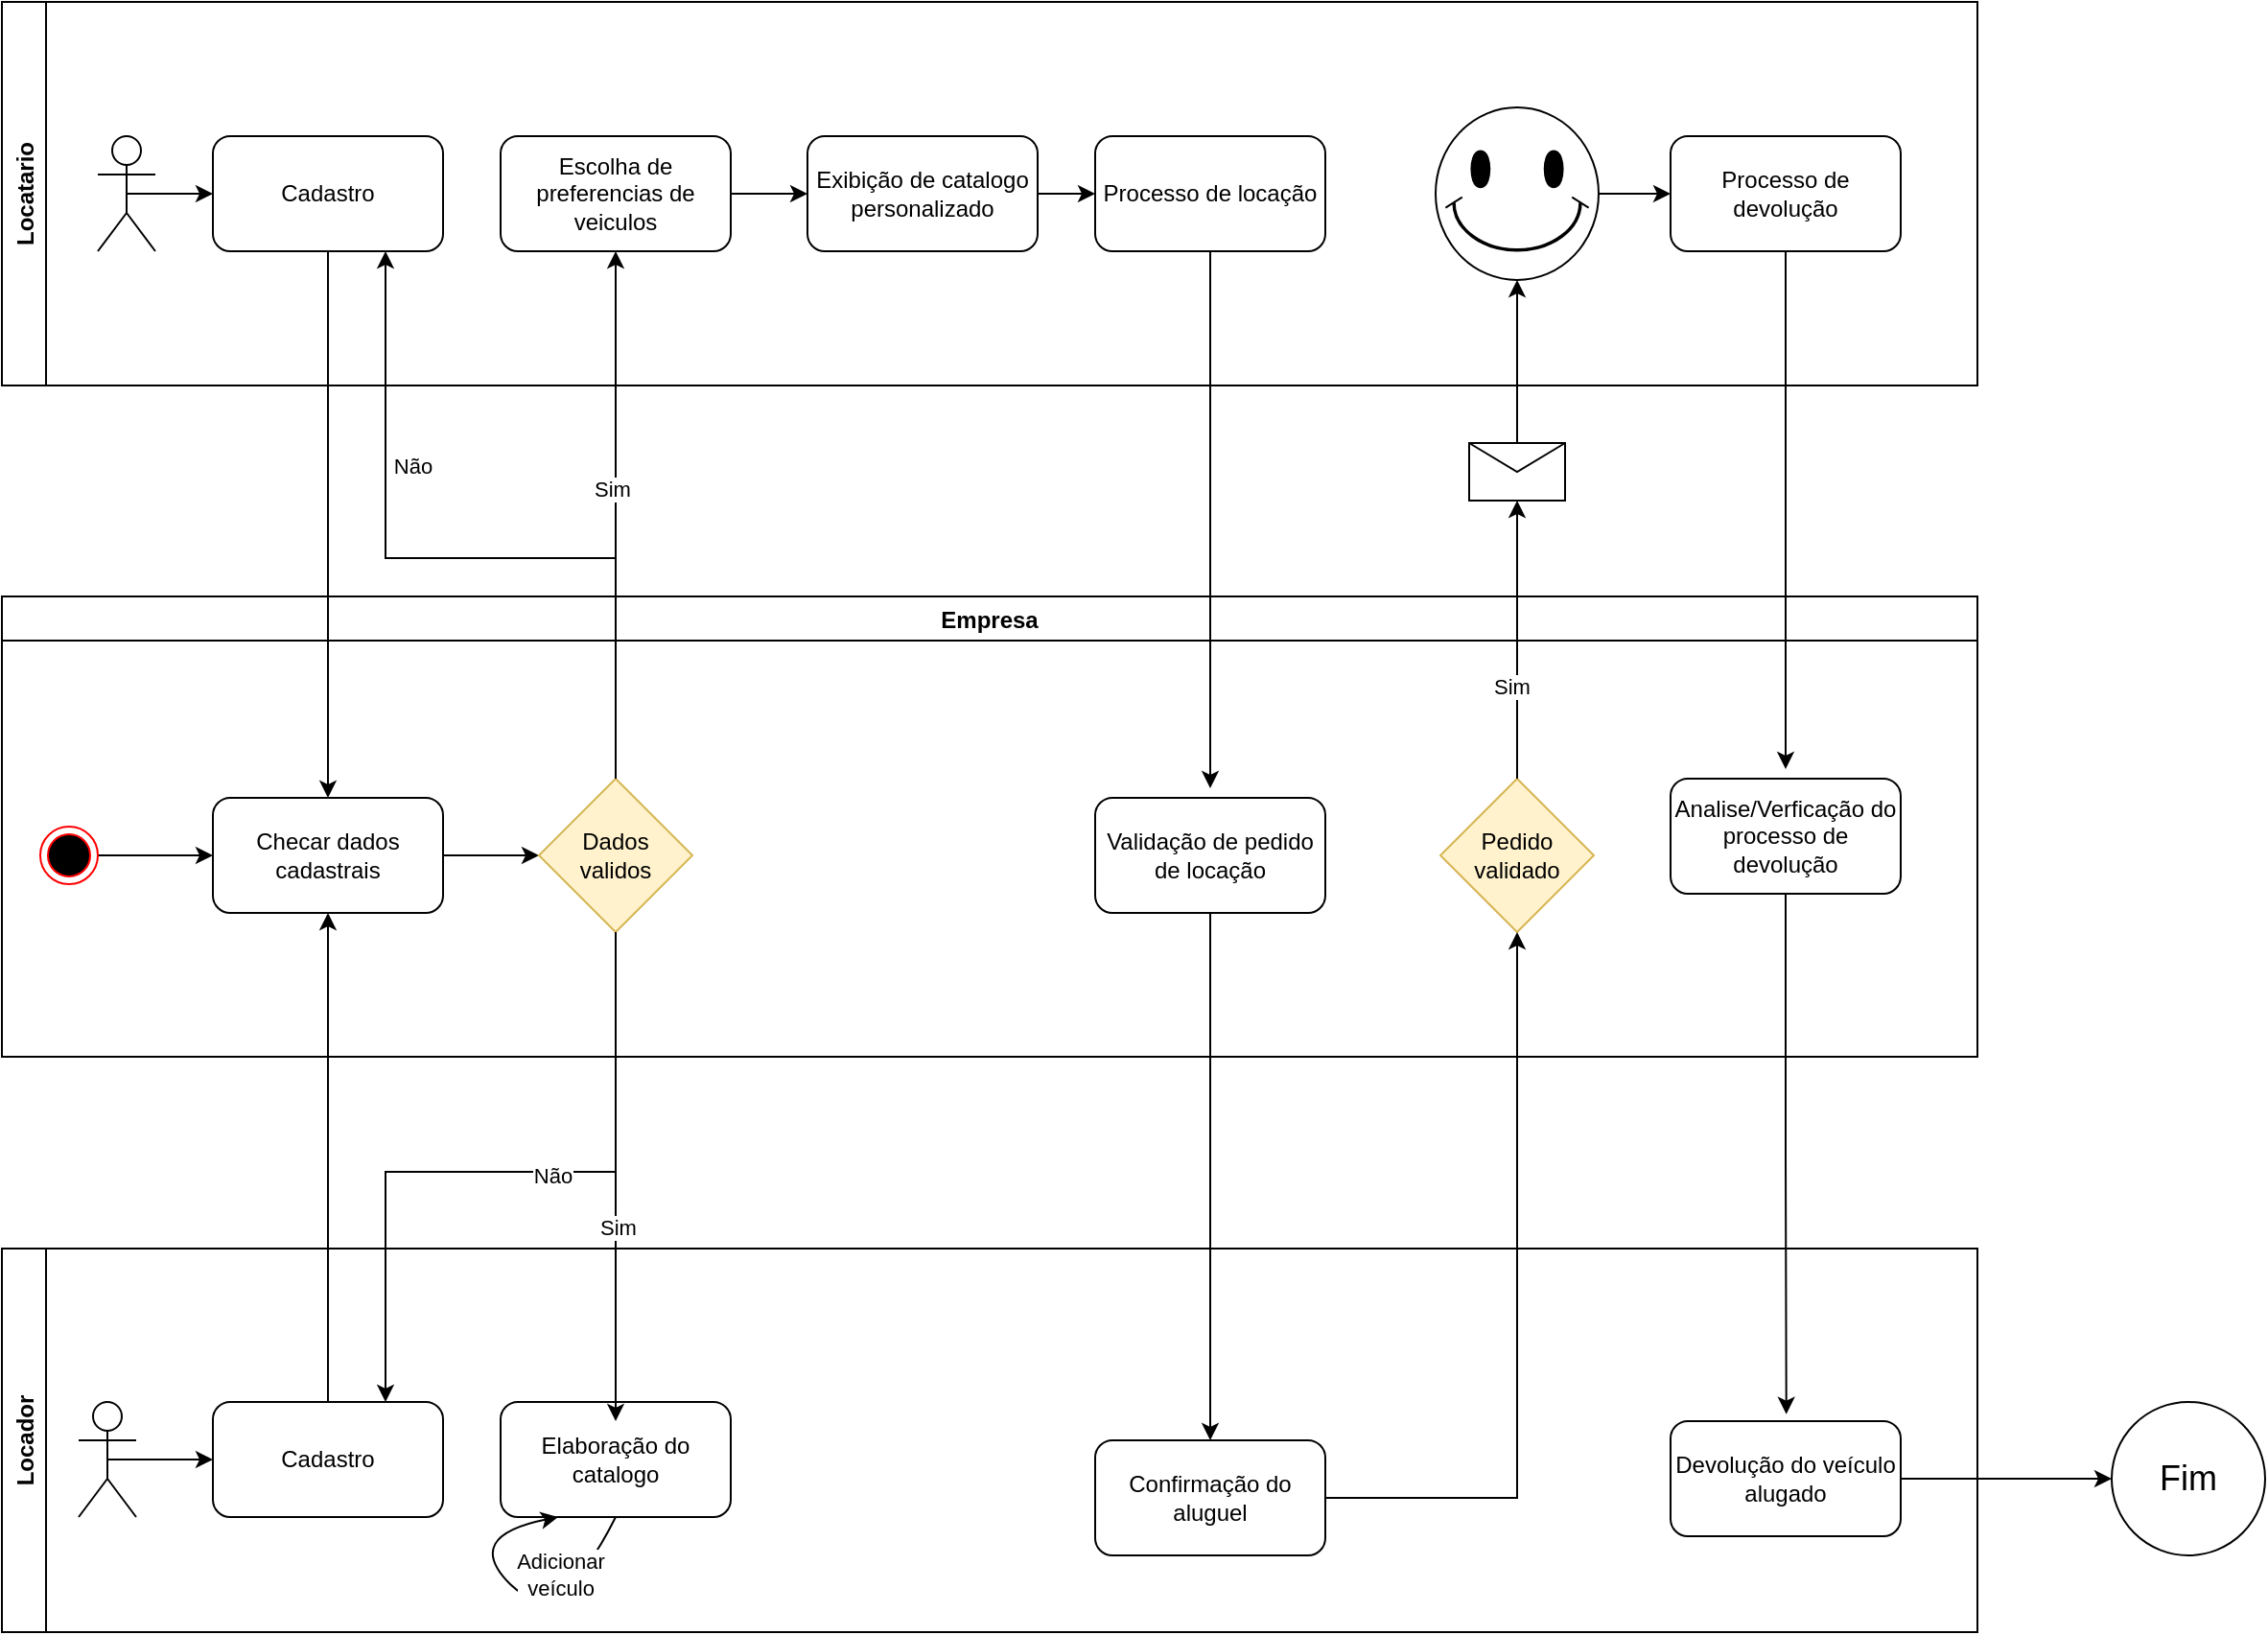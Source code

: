 <mxfile version="16.6.5" type="github">
  <diagram id="C5RBs43oDa-KdzZeNtuy" name="Page-1">
    <mxGraphModel dx="1021" dy="567" grid="1" gridSize="10" guides="1" tooltips="1" connect="1" arrows="1" fold="1" page="1" pageScale="1" pageWidth="827" pageHeight="1169" math="0" shadow="0">
      <root>
        <mxCell id="WIyWlLk6GJQsqaUBKTNV-0" />
        <mxCell id="WIyWlLk6GJQsqaUBKTNV-1" parent="WIyWlLk6GJQsqaUBKTNV-0" />
        <mxCell id="VMHmmfdPvd_WCRzTMtE6-14" value="Locatario" style="swimlane;horizontal=0;" parent="WIyWlLk6GJQsqaUBKTNV-1" vertex="1">
          <mxGeometry x="40" y="80" width="1030" height="200" as="geometry">
            <mxRectangle x="40" y="40" width="30" height="70" as="alternateBounds" />
          </mxGeometry>
        </mxCell>
        <mxCell id="VMHmmfdPvd_WCRzTMtE6-26" style="edgeStyle=orthogonalEdgeStyle;rounded=0;orthogonalLoop=1;jettySize=auto;html=1;exitX=0.5;exitY=0.5;exitDx=0;exitDy=0;exitPerimeter=0;entryX=0;entryY=0.5;entryDx=0;entryDy=0;" parent="VMHmmfdPvd_WCRzTMtE6-14" source="VMHmmfdPvd_WCRzTMtE6-18" target="VMHmmfdPvd_WCRzTMtE6-20" edge="1">
          <mxGeometry relative="1" as="geometry" />
        </mxCell>
        <mxCell id="VMHmmfdPvd_WCRzTMtE6-18" value="" style="shape=umlActor;verticalLabelPosition=bottom;verticalAlign=top;html=1;outlineConnect=0;" parent="VMHmmfdPvd_WCRzTMtE6-14" vertex="1">
          <mxGeometry x="50" y="70" width="30" height="60" as="geometry" />
        </mxCell>
        <mxCell id="VMHmmfdPvd_WCRzTMtE6-20" value="Cadastro" style="rounded=1;whiteSpace=wrap;html=1;" parent="VMHmmfdPvd_WCRzTMtE6-14" vertex="1">
          <mxGeometry x="110" y="70" width="120" height="60" as="geometry" />
        </mxCell>
        <mxCell id="VMHmmfdPvd_WCRzTMtE6-48" style="edgeStyle=orthogonalEdgeStyle;rounded=0;orthogonalLoop=1;jettySize=auto;html=1;entryX=0;entryY=0.5;entryDx=0;entryDy=0;" parent="VMHmmfdPvd_WCRzTMtE6-14" source="VMHmmfdPvd_WCRzTMtE6-35" target="VMHmmfdPvd_WCRzTMtE6-47" edge="1">
          <mxGeometry relative="1" as="geometry" />
        </mxCell>
        <mxCell id="VMHmmfdPvd_WCRzTMtE6-35" value="Escolha de preferencias de veiculos" style="rounded=1;whiteSpace=wrap;html=1;" parent="VMHmmfdPvd_WCRzTMtE6-14" vertex="1">
          <mxGeometry x="260" y="70" width="120" height="60" as="geometry" />
        </mxCell>
        <mxCell id="VMHmmfdPvd_WCRzTMtE6-56" style="edgeStyle=orthogonalEdgeStyle;rounded=0;orthogonalLoop=1;jettySize=auto;html=1;entryX=0;entryY=0.5;entryDx=0;entryDy=0;" parent="VMHmmfdPvd_WCRzTMtE6-14" source="VMHmmfdPvd_WCRzTMtE6-47" edge="1">
          <mxGeometry relative="1" as="geometry">
            <mxPoint x="570" y="100" as="targetPoint" />
          </mxGeometry>
        </mxCell>
        <mxCell id="VMHmmfdPvd_WCRzTMtE6-47" value="Exibição de catalogo personalizado" style="rounded=1;whiteSpace=wrap;html=1;" parent="VMHmmfdPvd_WCRzTMtE6-14" vertex="1">
          <mxGeometry x="420" y="70" width="120" height="60" as="geometry" />
        </mxCell>
        <mxCell id="VMHmmfdPvd_WCRzTMtE6-52" value="Processo de locação" style="rounded=1;whiteSpace=wrap;html=1;" parent="VMHmmfdPvd_WCRzTMtE6-14" vertex="1">
          <mxGeometry x="570" y="70" width="120" height="60" as="geometry" />
        </mxCell>
        <mxCell id="VMHmmfdPvd_WCRzTMtE6-55" value="Processo de devolução" style="rounded=1;whiteSpace=wrap;html=1;" parent="VMHmmfdPvd_WCRzTMtE6-14" vertex="1">
          <mxGeometry x="870" y="70" width="120" height="60" as="geometry" />
        </mxCell>
        <mxCell id="VMHmmfdPvd_WCRzTMtE6-74" style="edgeStyle=orthogonalEdgeStyle;rounded=0;orthogonalLoop=1;jettySize=auto;html=1;entryX=0;entryY=0.5;entryDx=0;entryDy=0;" parent="VMHmmfdPvd_WCRzTMtE6-14" source="VMHmmfdPvd_WCRzTMtE6-72" target="VMHmmfdPvd_WCRzTMtE6-55" edge="1">
          <mxGeometry relative="1" as="geometry" />
        </mxCell>
        <mxCell id="VMHmmfdPvd_WCRzTMtE6-72" value="" style="verticalLabelPosition=bottom;verticalAlign=top;html=1;shape=mxgraph.basic.smiley;gradientColor=#ffffff;" parent="VMHmmfdPvd_WCRzTMtE6-14" vertex="1">
          <mxGeometry x="747.5" y="55" width="85" height="90" as="geometry" />
        </mxCell>
        <mxCell id="VMHmmfdPvd_WCRzTMtE6-16" value="Locador" style="swimlane;horizontal=0;direction=east;" parent="WIyWlLk6GJQsqaUBKTNV-1" vertex="1">
          <mxGeometry x="40" y="730" width="1030" height="200" as="geometry" />
        </mxCell>
        <mxCell id="VMHmmfdPvd_WCRzTMtE6-23" value="" style="shape=umlActor;verticalLabelPosition=bottom;verticalAlign=top;html=1;" parent="VMHmmfdPvd_WCRzTMtE6-16" vertex="1">
          <mxGeometry x="40" y="80" width="30" height="60" as="geometry" />
        </mxCell>
        <mxCell id="VMHmmfdPvd_WCRzTMtE6-40" value="Cadastro" style="rounded=1;whiteSpace=wrap;html=1;" parent="VMHmmfdPvd_WCRzTMtE6-16" vertex="1">
          <mxGeometry x="110" y="80" width="120" height="60" as="geometry" />
        </mxCell>
        <mxCell id="VMHmmfdPvd_WCRzTMtE6-24" style="edgeStyle=orthogonalEdgeStyle;rounded=0;orthogonalLoop=1;jettySize=auto;html=1;exitX=0.5;exitY=0.5;exitDx=0;exitDy=0;exitPerimeter=0;entryX=0;entryY=0.5;entryDx=0;entryDy=0;" parent="VMHmmfdPvd_WCRzTMtE6-16" source="VMHmmfdPvd_WCRzTMtE6-23" target="VMHmmfdPvd_WCRzTMtE6-40" edge="1">
          <mxGeometry relative="1" as="geometry">
            <mxPoint x="70" y="109.571" as="targetPoint" />
          </mxGeometry>
        </mxCell>
        <mxCell id="VMHmmfdPvd_WCRzTMtE6-46" value="Elaboração do catalogo" style="rounded=1;whiteSpace=wrap;html=1;" parent="VMHmmfdPvd_WCRzTMtE6-16" vertex="1">
          <mxGeometry x="260" y="80" width="120" height="60" as="geometry" />
        </mxCell>
        <mxCell id="VMHmmfdPvd_WCRzTMtE6-50" value="" style="curved=1;endArrow=classic;html=1;rounded=0;entryX=0.25;entryY=1;entryDx=0;entryDy=0;exitX=0.5;exitY=1;exitDx=0;exitDy=0;" parent="VMHmmfdPvd_WCRzTMtE6-16" source="VMHmmfdPvd_WCRzTMtE6-46" target="VMHmmfdPvd_WCRzTMtE6-46" edge="1">
          <mxGeometry width="50" height="50" relative="1" as="geometry">
            <mxPoint x="240" y="200" as="sourcePoint" />
            <mxPoint x="290" y="150" as="targetPoint" />
            <Array as="points">
              <mxPoint x="290" y="200" />
              <mxPoint x="240" y="150" />
            </Array>
          </mxGeometry>
        </mxCell>
        <mxCell id="VMHmmfdPvd_WCRzTMtE6-51" value="Adicionar&lt;br&gt;veículo" style="edgeLabel;html=1;align=center;verticalAlign=middle;resizable=0;points=[];" parent="VMHmmfdPvd_WCRzTMtE6-50" vertex="1" connectable="0">
          <mxGeometry x="-0.089" y="-4" relative="1" as="geometry">
            <mxPoint x="11" y="-14" as="offset" />
          </mxGeometry>
        </mxCell>
        <mxCell id="H5vdUFgrHi1o2K9CUj-7-0" value="Confirmação do aluguel" style="rounded=1;whiteSpace=wrap;html=1;" vertex="1" parent="VMHmmfdPvd_WCRzTMtE6-16">
          <mxGeometry x="570" y="100" width="120" height="60" as="geometry" />
        </mxCell>
        <mxCell id="H5vdUFgrHi1o2K9CUj-7-5" value="Devolução do veículo alugado" style="rounded=1;whiteSpace=wrap;html=1;" vertex="1" parent="VMHmmfdPvd_WCRzTMtE6-16">
          <mxGeometry x="870" y="90" width="120" height="60" as="geometry" />
        </mxCell>
        <mxCell id="VMHmmfdPvd_WCRzTMtE6-17" value="Empresa" style="swimlane;" parent="WIyWlLk6GJQsqaUBKTNV-1" vertex="1">
          <mxGeometry x="40" y="390" width="1030" height="240" as="geometry" />
        </mxCell>
        <mxCell id="VMHmmfdPvd_WCRzTMtE6-28" style="edgeStyle=orthogonalEdgeStyle;rounded=0;orthogonalLoop=1;jettySize=auto;html=1;exitX=1;exitY=0.5;exitDx=0;exitDy=0;entryX=0;entryY=0.5;entryDx=0;entryDy=0;" parent="VMHmmfdPvd_WCRzTMtE6-17" source="VMHmmfdPvd_WCRzTMtE6-22" target="VMHmmfdPvd_WCRzTMtE6-27" edge="1">
          <mxGeometry relative="1" as="geometry" />
        </mxCell>
        <mxCell id="VMHmmfdPvd_WCRzTMtE6-22" value="" style="ellipse;html=1;shape=endState;fillColor=#000000;strokeColor=#ff0000;" parent="VMHmmfdPvd_WCRzTMtE6-17" vertex="1">
          <mxGeometry x="20" y="120" width="30" height="30" as="geometry" />
        </mxCell>
        <mxCell id="VMHmmfdPvd_WCRzTMtE6-31" style="edgeStyle=orthogonalEdgeStyle;rounded=0;orthogonalLoop=1;jettySize=auto;html=1;entryX=0;entryY=0.5;entryDx=0;entryDy=0;" parent="VMHmmfdPvd_WCRzTMtE6-17" source="VMHmmfdPvd_WCRzTMtE6-27" target="VMHmmfdPvd_WCRzTMtE6-30" edge="1">
          <mxGeometry relative="1" as="geometry" />
        </mxCell>
        <mxCell id="VMHmmfdPvd_WCRzTMtE6-27" value="Checar dados cadastrais" style="rounded=1;whiteSpace=wrap;html=1;" parent="VMHmmfdPvd_WCRzTMtE6-17" vertex="1">
          <mxGeometry x="110" y="105" width="120" height="60" as="geometry" />
        </mxCell>
        <mxCell id="VMHmmfdPvd_WCRzTMtE6-30" value="Dados &lt;br&gt;validos" style="rhombus;whiteSpace=wrap;html=1;fillColor=#fff2cc;strokeColor=#d6b656;" parent="VMHmmfdPvd_WCRzTMtE6-17" vertex="1">
          <mxGeometry x="280" y="95" width="80" height="80" as="geometry" />
        </mxCell>
        <mxCell id="VMHmmfdPvd_WCRzTMtE6-60" value="Validação de pedido de locação" style="rounded=1;whiteSpace=wrap;html=1;" parent="VMHmmfdPvd_WCRzTMtE6-17" vertex="1">
          <mxGeometry x="570" y="105" width="120" height="60" as="geometry" />
        </mxCell>
        <mxCell id="VMHmmfdPvd_WCRzTMtE6-61" value="Pedido&lt;br&gt;validado" style="rhombus;whiteSpace=wrap;html=1;fillColor=#fff2cc;strokeColor=#d6b656;" parent="VMHmmfdPvd_WCRzTMtE6-17" vertex="1">
          <mxGeometry x="750" y="95" width="80" height="80" as="geometry" />
        </mxCell>
        <mxCell id="VMHmmfdPvd_WCRzTMtE6-76" value="Analise/Verficação do processo de devolução" style="rounded=1;whiteSpace=wrap;html=1;gradientColor=#ffffff;" parent="VMHmmfdPvd_WCRzTMtE6-17" vertex="1">
          <mxGeometry x="870" y="95" width="120" height="60" as="geometry" />
        </mxCell>
        <mxCell id="VMHmmfdPvd_WCRzTMtE6-29" style="edgeStyle=orthogonalEdgeStyle;rounded=0;orthogonalLoop=1;jettySize=auto;html=1;entryX=0.5;entryY=0;entryDx=0;entryDy=0;" parent="WIyWlLk6GJQsqaUBKTNV-1" source="VMHmmfdPvd_WCRzTMtE6-20" target="VMHmmfdPvd_WCRzTMtE6-27" edge="1">
          <mxGeometry relative="1" as="geometry" />
        </mxCell>
        <mxCell id="VMHmmfdPvd_WCRzTMtE6-32" style="edgeStyle=orthogonalEdgeStyle;rounded=0;orthogonalLoop=1;jettySize=auto;html=1;entryX=0.75;entryY=1;entryDx=0;entryDy=0;exitX=0.5;exitY=0;exitDx=0;exitDy=0;" parent="WIyWlLk6GJQsqaUBKTNV-1" source="VMHmmfdPvd_WCRzTMtE6-30" target="VMHmmfdPvd_WCRzTMtE6-20" edge="1">
          <mxGeometry relative="1" as="geometry">
            <mxPoint x="360.0" y="160" as="targetPoint" />
            <Array as="points">
              <mxPoint x="360" y="370" />
              <mxPoint x="240" y="370" />
            </Array>
          </mxGeometry>
        </mxCell>
        <mxCell id="VMHmmfdPvd_WCRzTMtE6-33" value="Não" style="edgeLabel;html=1;align=center;verticalAlign=middle;resizable=0;points=[];" parent="VMHmmfdPvd_WCRzTMtE6-32" vertex="1" connectable="0">
          <mxGeometry x="0.127" y="1" relative="1" as="geometry">
            <mxPoint x="1" y="-49" as="offset" />
          </mxGeometry>
        </mxCell>
        <mxCell id="VMHmmfdPvd_WCRzTMtE6-38" style="edgeStyle=orthogonalEdgeStyle;rounded=0;orthogonalLoop=1;jettySize=auto;html=1;entryX=0.5;entryY=1;entryDx=0;entryDy=0;" parent="WIyWlLk6GJQsqaUBKTNV-1" source="VMHmmfdPvd_WCRzTMtE6-30" target="VMHmmfdPvd_WCRzTMtE6-35" edge="1">
          <mxGeometry relative="1" as="geometry" />
        </mxCell>
        <mxCell id="VMHmmfdPvd_WCRzTMtE6-39" value="Sim" style="edgeLabel;html=1;align=center;verticalAlign=middle;resizable=0;points=[];" parent="VMHmmfdPvd_WCRzTMtE6-38" vertex="1" connectable="0">
          <mxGeometry x="0.177" y="2" relative="1" as="geometry">
            <mxPoint y="11" as="offset" />
          </mxGeometry>
        </mxCell>
        <mxCell id="VMHmmfdPvd_WCRzTMtE6-41" style="edgeStyle=orthogonalEdgeStyle;rounded=0;orthogonalLoop=1;jettySize=auto;html=1;entryX=0.5;entryY=1;entryDx=0;entryDy=0;" parent="WIyWlLk6GJQsqaUBKTNV-1" source="VMHmmfdPvd_WCRzTMtE6-40" target="VMHmmfdPvd_WCRzTMtE6-27" edge="1">
          <mxGeometry relative="1" as="geometry" />
        </mxCell>
        <mxCell id="VMHmmfdPvd_WCRzTMtE6-42" style="edgeStyle=orthogonalEdgeStyle;rounded=0;orthogonalLoop=1;jettySize=auto;html=1;entryX=0.75;entryY=0;entryDx=0;entryDy=0;" parent="WIyWlLk6GJQsqaUBKTNV-1" source="VMHmmfdPvd_WCRzTMtE6-30" target="VMHmmfdPvd_WCRzTMtE6-40" edge="1">
          <mxGeometry relative="1" as="geometry">
            <Array as="points">
              <mxPoint x="360" y="690" />
              <mxPoint x="240" y="690" />
            </Array>
          </mxGeometry>
        </mxCell>
        <mxCell id="VMHmmfdPvd_WCRzTMtE6-43" value="Não" style="edgeLabel;html=1;align=center;verticalAlign=middle;resizable=0;points=[];" parent="VMHmmfdPvd_WCRzTMtE6-42" vertex="1" connectable="0">
          <mxGeometry x="-0.127" y="2" relative="1" as="geometry">
            <mxPoint x="1" as="offset" />
          </mxGeometry>
        </mxCell>
        <mxCell id="VMHmmfdPvd_WCRzTMtE6-44" style="edgeStyle=orthogonalEdgeStyle;rounded=0;orthogonalLoop=1;jettySize=auto;html=1;" parent="WIyWlLk6GJQsqaUBKTNV-1" source="VMHmmfdPvd_WCRzTMtE6-30" edge="1">
          <mxGeometry relative="1" as="geometry">
            <mxPoint x="360" y="820" as="targetPoint" />
          </mxGeometry>
        </mxCell>
        <mxCell id="VMHmmfdPvd_WCRzTMtE6-45" value="Sim" style="edgeLabel;html=1;align=center;verticalAlign=middle;resizable=0;points=[];" parent="VMHmmfdPvd_WCRzTMtE6-44" vertex="1" connectable="0">
          <mxGeometry x="0.205" relative="1" as="geometry">
            <mxPoint as="offset" />
          </mxGeometry>
        </mxCell>
        <mxCell id="VMHmmfdPvd_WCRzTMtE6-58" style="edgeStyle=orthogonalEdgeStyle;rounded=0;orthogonalLoop=1;jettySize=auto;html=1;" parent="WIyWlLk6GJQsqaUBKTNV-1" source="VMHmmfdPvd_WCRzTMtE6-52" edge="1">
          <mxGeometry relative="1" as="geometry">
            <mxPoint x="670" y="490" as="targetPoint" />
          </mxGeometry>
        </mxCell>
        <mxCell id="VMHmmfdPvd_WCRzTMtE6-68" style="edgeStyle=orthogonalEdgeStyle;rounded=0;orthogonalLoop=1;jettySize=auto;html=1;entryX=0.5;entryY=1;entryDx=0;entryDy=0;" parent="WIyWlLk6GJQsqaUBKTNV-1" source="VMHmmfdPvd_WCRzTMtE6-61" target="VMHmmfdPvd_WCRzTMtE6-66" edge="1">
          <mxGeometry relative="1" as="geometry" />
        </mxCell>
        <mxCell id="VMHmmfdPvd_WCRzTMtE6-69" value="Sim" style="edgeLabel;html=1;align=center;verticalAlign=middle;resizable=0;points=[];" parent="VMHmmfdPvd_WCRzTMtE6-68" vertex="1" connectable="0">
          <mxGeometry x="-0.339" y="3" relative="1" as="geometry">
            <mxPoint as="offset" />
          </mxGeometry>
        </mxCell>
        <mxCell id="VMHmmfdPvd_WCRzTMtE6-73" style="edgeStyle=orthogonalEdgeStyle;rounded=0;orthogonalLoop=1;jettySize=auto;html=1;entryX=0.5;entryY=1;entryDx=0;entryDy=0;entryPerimeter=0;" parent="WIyWlLk6GJQsqaUBKTNV-1" source="VMHmmfdPvd_WCRzTMtE6-66" target="VMHmmfdPvd_WCRzTMtE6-72" edge="1">
          <mxGeometry relative="1" as="geometry" />
        </mxCell>
        <mxCell id="VMHmmfdPvd_WCRzTMtE6-66" value="" style="shape=message;html=1;whiteSpace=wrap;html=1;outlineConnect=0;gradientColor=#ffffff;" parent="WIyWlLk6GJQsqaUBKTNV-1" vertex="1">
          <mxGeometry x="805" y="310" width="50" height="30" as="geometry" />
        </mxCell>
        <mxCell id="VMHmmfdPvd_WCRzTMtE6-75" style="edgeStyle=orthogonalEdgeStyle;rounded=0;orthogonalLoop=1;jettySize=auto;html=1;" parent="WIyWlLk6GJQsqaUBKTNV-1" source="VMHmmfdPvd_WCRzTMtE6-55" edge="1">
          <mxGeometry relative="1" as="geometry">
            <mxPoint x="970" y="480" as="targetPoint" />
          </mxGeometry>
        </mxCell>
        <mxCell id="H5vdUFgrHi1o2K9CUj-7-1" style="edgeStyle=orthogonalEdgeStyle;rounded=0;orthogonalLoop=1;jettySize=auto;html=1;" edge="1" parent="WIyWlLk6GJQsqaUBKTNV-1" source="VMHmmfdPvd_WCRzTMtE6-60" target="H5vdUFgrHi1o2K9CUj-7-0">
          <mxGeometry relative="1" as="geometry" />
        </mxCell>
        <mxCell id="H5vdUFgrHi1o2K9CUj-7-3" style="edgeStyle=orthogonalEdgeStyle;rounded=0;orthogonalLoop=1;jettySize=auto;html=1;entryX=0.5;entryY=1;entryDx=0;entryDy=0;" edge="1" parent="WIyWlLk6GJQsqaUBKTNV-1" source="H5vdUFgrHi1o2K9CUj-7-0" target="VMHmmfdPvd_WCRzTMtE6-61">
          <mxGeometry relative="1" as="geometry" />
        </mxCell>
        <mxCell id="H5vdUFgrHi1o2K9CUj-7-4" style="edgeStyle=orthogonalEdgeStyle;rounded=0;orthogonalLoop=1;jettySize=auto;html=1;entryX=0.503;entryY=-0.061;entryDx=0;entryDy=0;entryPerimeter=0;" edge="1" parent="WIyWlLk6GJQsqaUBKTNV-1" source="VMHmmfdPvd_WCRzTMtE6-76" target="H5vdUFgrHi1o2K9CUj-7-5">
          <mxGeometry relative="1" as="geometry">
            <mxPoint x="970" y="820" as="targetPoint" />
          </mxGeometry>
        </mxCell>
        <mxCell id="H5vdUFgrHi1o2K9CUj-7-6" value="Fim" style="ellipse;whiteSpace=wrap;html=1;aspect=fixed;fontSize=18;" vertex="1" parent="WIyWlLk6GJQsqaUBKTNV-1">
          <mxGeometry x="1140" y="810" width="80" height="80" as="geometry" />
        </mxCell>
        <mxCell id="H5vdUFgrHi1o2K9CUj-7-7" style="edgeStyle=orthogonalEdgeStyle;rounded=0;orthogonalLoop=1;jettySize=auto;html=1;entryX=0;entryY=0.5;entryDx=0;entryDy=0;" edge="1" parent="WIyWlLk6GJQsqaUBKTNV-1" source="H5vdUFgrHi1o2K9CUj-7-5" target="H5vdUFgrHi1o2K9CUj-7-6">
          <mxGeometry relative="1" as="geometry">
            <mxPoint x="1130" y="840" as="targetPoint" />
          </mxGeometry>
        </mxCell>
      </root>
    </mxGraphModel>
  </diagram>
</mxfile>

